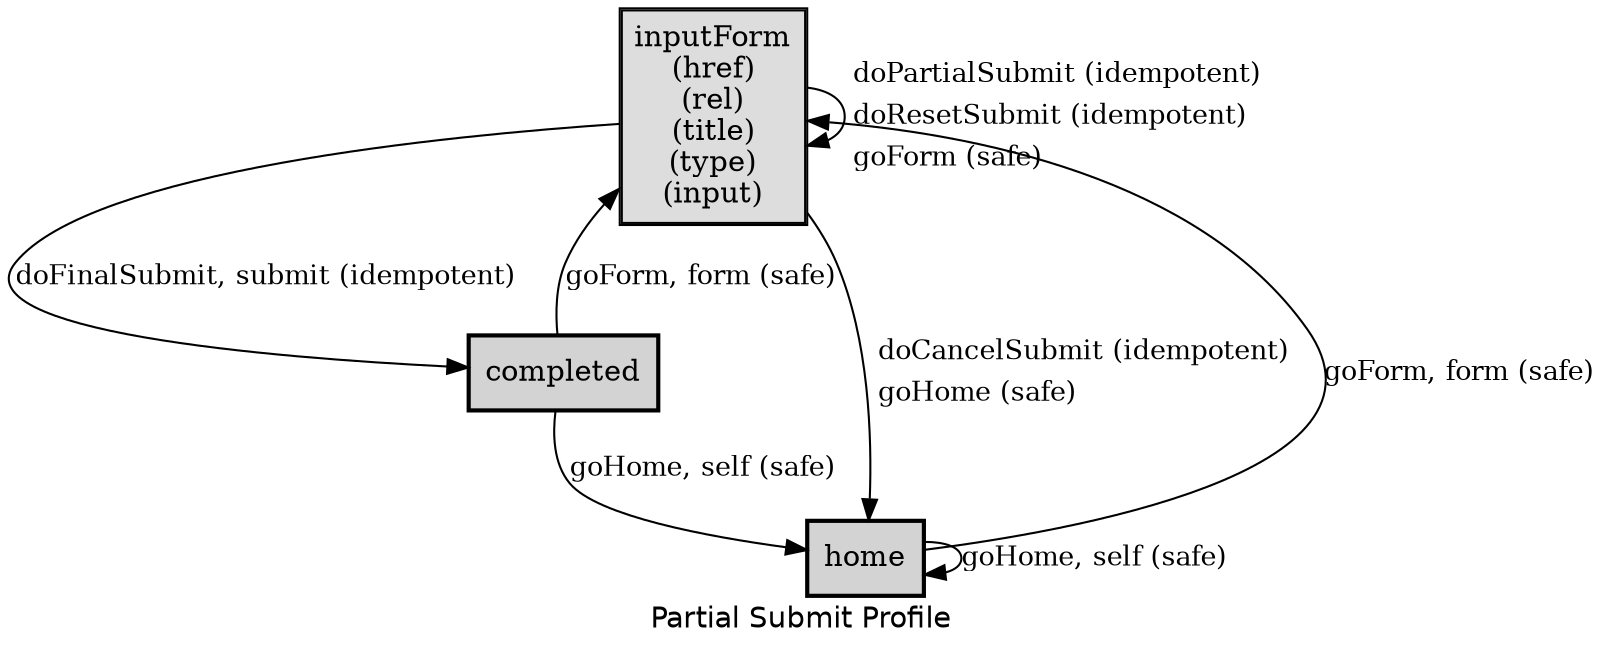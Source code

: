 digraph application_state_diagram {
  graph [
    labelloc="b";
    fontname="Helvetica"
    label="Partial Submit Profile";
    URL="index.html" target="_parent"
  ];
  node [shape = box, style = "bold,filled"];

    inputForm [style=solid, margin=0.02, label=<<table cellspacing="0" cellpadding="5" cellborder="1" border="0"><tr><td bgcolor="#dddddd">inputForm<br />(href)<br />(rel)<br />(title)<br />(type)<br />(input)<br /></td></tr></table>>,shape=box URL="docs/semantic.inputForm.html" target="_parent"]

    inputForm -> inputForm [label=<<table  border="0"><tr><td align="left" href="docs/idempotent.doPartialSubmit.html">doPartialSubmit (idempotent)</td></tr><tr><td align="left" href="docs/idempotent.doResetSubmit.html">doResetSubmit (idempotent)</td></tr><tr><td align="left" href="docs/safe.goForm.html">goForm (safe)</td></tr></table>> fontsize=13];
    inputForm -> completed [label = "doFinalSubmit, submit (idempotent)" URL="docs/idempotent.doFinalSubmit.html" target="_parent" fontsize=13];
    inputForm -> home [label=<<table  border="0"><tr><td align="left" href="docs/idempotent.doCancelSubmit.html">doCancelSubmit (idempotent)</td></tr><tr><td align="left" href="docs/safe.goHome.html">goHome (safe)</td></tr></table>> fontsize=13];
    home -> inputForm [label = "goForm, form (safe)" URL="docs/safe.goForm.html" target="_parent" fontsize=13];
    home -> home [label = "goHome, self (safe)" URL="docs/safe.goHome.html" target="_parent" fontsize=13];
    completed -> inputForm [label = "goForm, form (safe)" URL="docs/safe.goForm.html" target="_parent" fontsize=13];
    completed -> home [label = "goHome, self (safe)" URL="docs/safe.goHome.html" target="_parent" fontsize=13];

    completed [URL="docs/semantic.completed.html" target="_parent"]
    home [URL="docs/semantic.home.html" target="_parent"]

}
